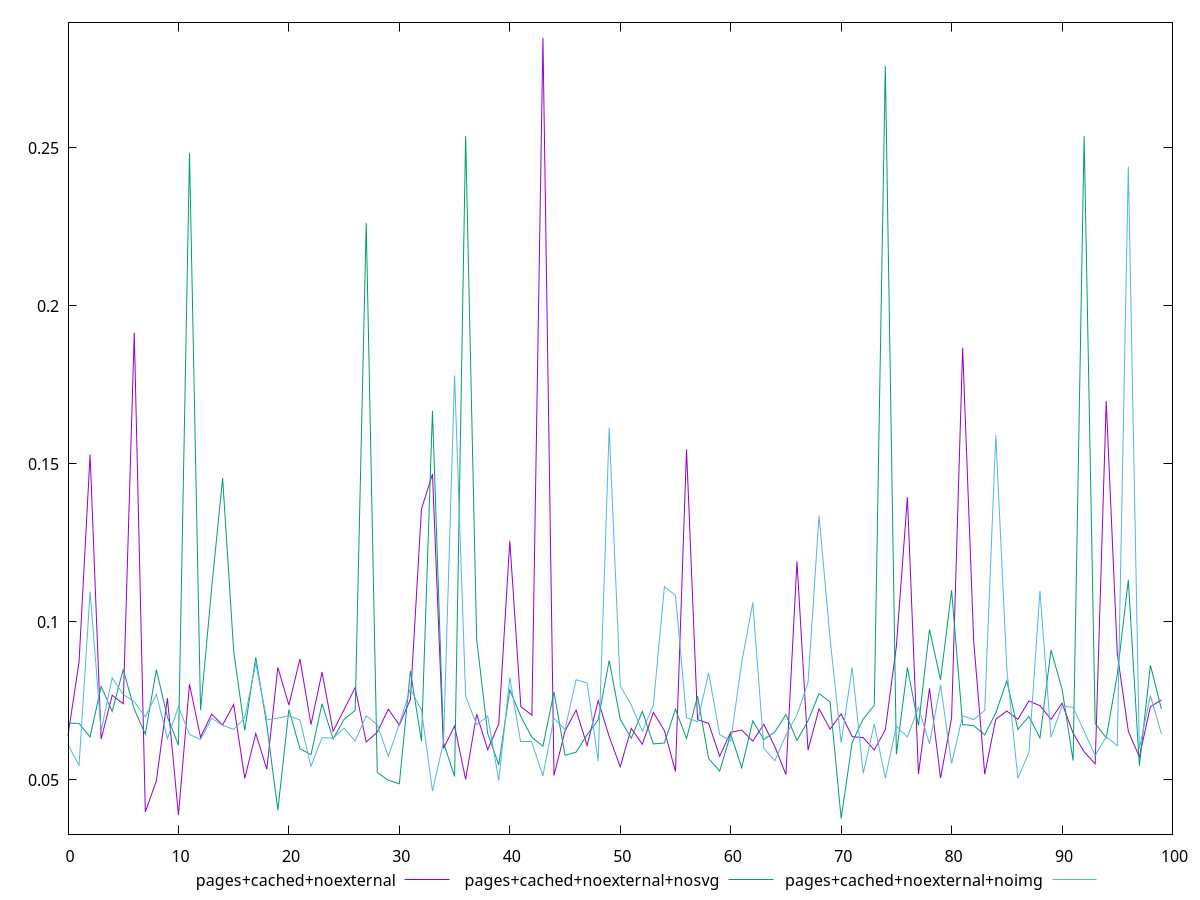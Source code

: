 $_pagesCachedNoexternal <<EOF
0.0641
0.08739999999999999
0.153
0.0629
0.0768
0.0741
0.1916
0.0399
0.049699999999999994
0.0759
0.038900000000000004
0.0803
0.0635
0.07079999999999999
0.0674
0.0739
0.050499999999999996
0.0647
0.0534
0.0856
0.0737
0.08829999999999999
0.0675
0.08409999999999998
0.0654
0.07229999999999999
0.0792
0.062
0.06509999999999999
0.07239999999999999
0.0674
0.0755
0.1357
0.14679999999999999
0.05999999999999999
0.0671
0.0502
0.07079999999999999
0.05959999999999999
0.0677
0.1256
0.0732
0.0705
0.28479999999999994
0.0514
0.0655
0.0721
0.060899999999999996
0.0751
0.0637
0.0542
0.0663
0.06130000000000001
0.07139999999999999
0.0656
0.0527
0.1546
0.0691
0.0679
0.057499999999999996
0.06509999999999999
0.0658
0.062299999999999994
0.06760000000000001
0.0605
0.0517
0.11919999999999997
0.0595
0.0725
0.0661
0.07089999999999999
0.0637
0.0634
0.0595
0.0659
0.09230000000000002
0.1395
0.0519
0.079
0.0506
0.06969999999999998
0.18669999999999998
0.09390000000000001
0.0518
0.0692
0.07179999999999999
0.0692
0.075
0.0735
0.0692
0.0743
0.0648
0.058899999999999994
0.0551
0.1699
0.0901
0.0654
0.05729999999999999
0.0732
0.07529999999999999
EOF
$_pagesCachedNoexternalNosvg <<EOF
0.068
0.0679
0.06359999999999999
0.0796
0.0717
0.08499999999999999
0.07239999999999999
0.0645
0.08489999999999999
0.06989999999999999
0.061
0.24839999999999998
0.0721
0.1105
0.14550000000000002
0.0908
0.0657
0.08879999999999999
0.0674
0.040400000000000005
0.07229999999999999
0.059899999999999995
0.057999999999999996
0.0741
0.063
0.0692
0.072
0.22619999999999998
0.05239999999999999
0.0499
0.048799999999999996
0.0845
0.062299999999999994
0.16679999999999998
0.061799999999999994
0.0511
0.25379999999999997
0.09440000000000001
0.0647
0.0548
0.0785
0.0701
0.0635
0.0607
0.07780000000000001
0.05779999999999999
0.05879999999999999
0.0643
0.06899999999999999
0.08779999999999999
0.0692
0.06319999999999999
0.0717
0.061399999999999996
0.06169999999999999
0.07239999999999999
0.0631
0.0765
0.05679999999999999
0.05280000000000001
0.0645
0.053899999999999997
0.0687
0.0628
0.06520000000000001
0.0707
0.0625
0.0687
0.0773
0.0747
0.0378
0.0619
0.06929999999999999
0.0736
0.2759
0.0581
0.0856
0.0672
0.09759999999999999
0.0817
0.11
0.0675
0.0672
0.0643
0.07119999999999999
0.08139999999999999
0.066
0.0701
0.0633
0.0911
0.0788
0.056100000000000004
0.25379999999999997
0.0679
0.0633
0.08339999999999999
0.11329999999999998
0.0545
0.0863
0.07239999999999999
EOF
$_pagesCachedNoexternalNoimg <<EOF
0.061099999999999995
0.0546
0.1096
0.0656
0.0823
0.0771
0.0747
0.06999999999999999
0.0771
0.0631
0.0732
0.0644
0.0628
0.06949999999999999
0.0673
0.066
0.0696
0.087
0.06899999999999999
0.0696
0.07029999999999999
0.06899999999999999
0.05430000000000001
0.0634
0.06319999999999999
0.0664
0.062299999999999994
0.07029999999999999
0.0675
0.057499999999999996
0.0677
0.0788
0.0722
0.0465
0.062
0.17800000000000002
0.0765
0.0675
0.0702
0.049800000000000004
0.0824
0.062099999999999995
0.06209999999999999
0.051300000000000005
0.06949999999999999
0.066
0.0817
0.08070000000000001
0.055999999999999994
0.16140000000000002
0.0798
0.0737
0.0654
0.0737
0.11120000000000001
0.1084
0.06969999999999998
0.0684
0.0839
0.0644
0.062299999999999994
0.0872
0.10609999999999999
0.059999999999999984
0.056100000000000004
0.0642
0.0706
0.08080000000000001
0.13369999999999999
0.09459999999999999
0.061799999999999994
0.0856
0.0521
0.0677
0.05059999999999999
0.067
0.06359999999999999
0.073
0.061399999999999996
0.0801
0.05520000000000001
0.07029999999999999
0.0691
0.072
0.1592
0.0851
0.050499999999999996
0.05869999999999999
0.10980000000000001
0.0635
0.07339999999999999
0.073
0.0654
0.057699999999999994
0.0637
0.06079999999999999
0.24409999999999998
0.059899999999999995
0.07669999999999999
0.0646
EOF
set key outside below
set terminal pngcairo
set output "report_00006_2020-11-02T20-21-41.718Z/network-rtt/network-rtt_pages+cached+noexternal_pages+cached+noexternal+nosvg_pages+cached+noexternal+noimg.png"
set yrange [0.03286:0.28973999999999994]
plot $_pagesCachedNoexternal title "pages+cached+noexternal" with line ,$_pagesCachedNoexternalNosvg title "pages+cached+noexternal+nosvg" with line ,$_pagesCachedNoexternalNoimg title "pages+cached+noexternal+noimg" with line ,
